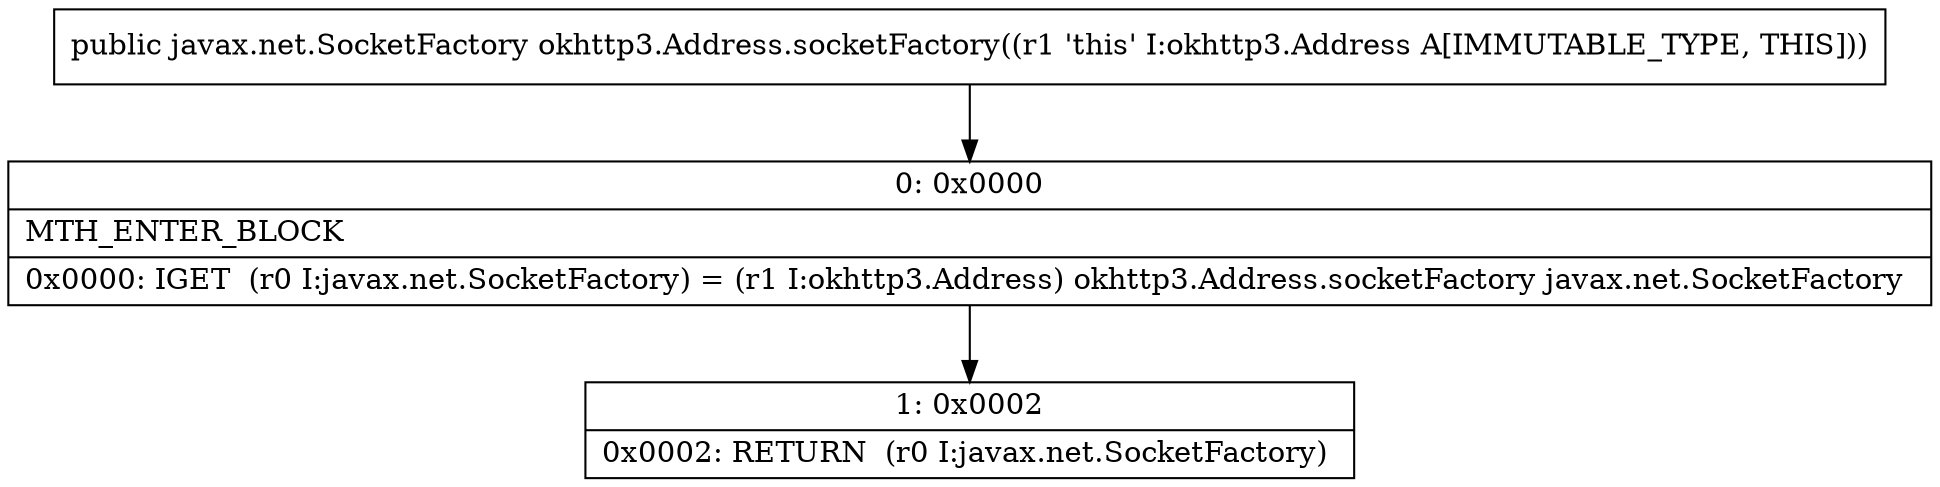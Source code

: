 digraph "CFG forokhttp3.Address.socketFactory()Ljavax\/net\/SocketFactory;" {
Node_0 [shape=record,label="{0\:\ 0x0000|MTH_ENTER_BLOCK\l|0x0000: IGET  (r0 I:javax.net.SocketFactory) = (r1 I:okhttp3.Address) okhttp3.Address.socketFactory javax.net.SocketFactory \l}"];
Node_1 [shape=record,label="{1\:\ 0x0002|0x0002: RETURN  (r0 I:javax.net.SocketFactory) \l}"];
MethodNode[shape=record,label="{public javax.net.SocketFactory okhttp3.Address.socketFactory((r1 'this' I:okhttp3.Address A[IMMUTABLE_TYPE, THIS])) }"];
MethodNode -> Node_0;
Node_0 -> Node_1;
}

